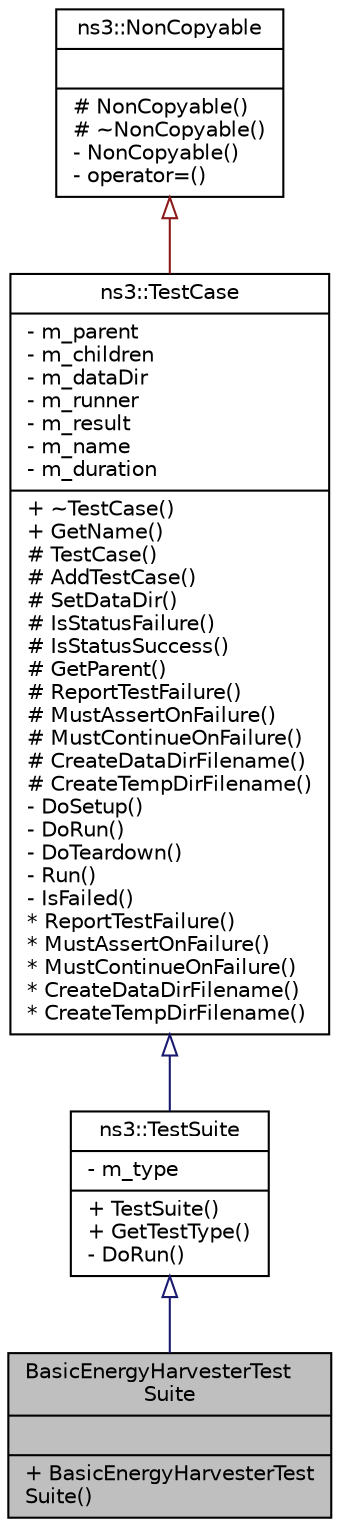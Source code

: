 digraph "BasicEnergyHarvesterTestSuite"
{
  edge [fontname="Helvetica",fontsize="10",labelfontname="Helvetica",labelfontsize="10"];
  node [fontname="Helvetica",fontsize="10",shape=record];
  Node1 [label="{BasicEnergyHarvesterTest\lSuite\n||+ BasicEnergyHarvesterTest\lSuite()\l}",height=0.2,width=0.4,color="black", fillcolor="grey75", style="filled", fontcolor="black"];
  Node2 -> Node1 [dir="back",color="midnightblue",fontsize="10",style="solid",arrowtail="onormal"];
  Node2 [label="{ns3::TestSuite\n|- m_type\l|+ TestSuite()\l+ GetTestType()\l- DoRun()\l}",height=0.2,width=0.4,color="black", fillcolor="white", style="filled",URL="$da/dcb/classns3_1_1TestSuite.html",tooltip="A suite of tests to run. "];
  Node3 -> Node2 [dir="back",color="midnightblue",fontsize="10",style="solid",arrowtail="onormal"];
  Node3 [label="{ns3::TestCase\n|- m_parent\l- m_children\l- m_dataDir\l- m_runner\l- m_result\l- m_name\l- m_duration\l|+ ~TestCase()\l+ GetName()\l# TestCase()\l# AddTestCase()\l# SetDataDir()\l# IsStatusFailure()\l# IsStatusSuccess()\l# GetParent()\l# ReportTestFailure()\l# MustAssertOnFailure()\l# MustContinueOnFailure()\l# CreateDataDirFilename()\l# CreateTempDirFilename()\l- DoSetup()\l- DoRun()\l- DoTeardown()\l- Run()\l- IsFailed()\l* ReportTestFailure()\l* MustAssertOnFailure()\l* MustContinueOnFailure()\l* CreateDataDirFilename()\l* CreateTempDirFilename()\l}",height=0.2,width=0.4,color="black", fillcolor="white", style="filled",URL="$dd/d88/classns3_1_1TestCase.html",tooltip="encapsulates test code "];
  Node4 -> Node3 [dir="back",color="firebrick4",fontsize="10",style="solid",arrowtail="onormal"];
  Node4 [label="{ns3::NonCopyable\n||# NonCopyable()\l# ~NonCopyable()\l- NonCopyable()\l- operator=()\l}",height=0.2,width=0.4,color="black", fillcolor="white", style="filled",URL="$da/dd1/classns3_1_1NonCopyable.html"];
}
